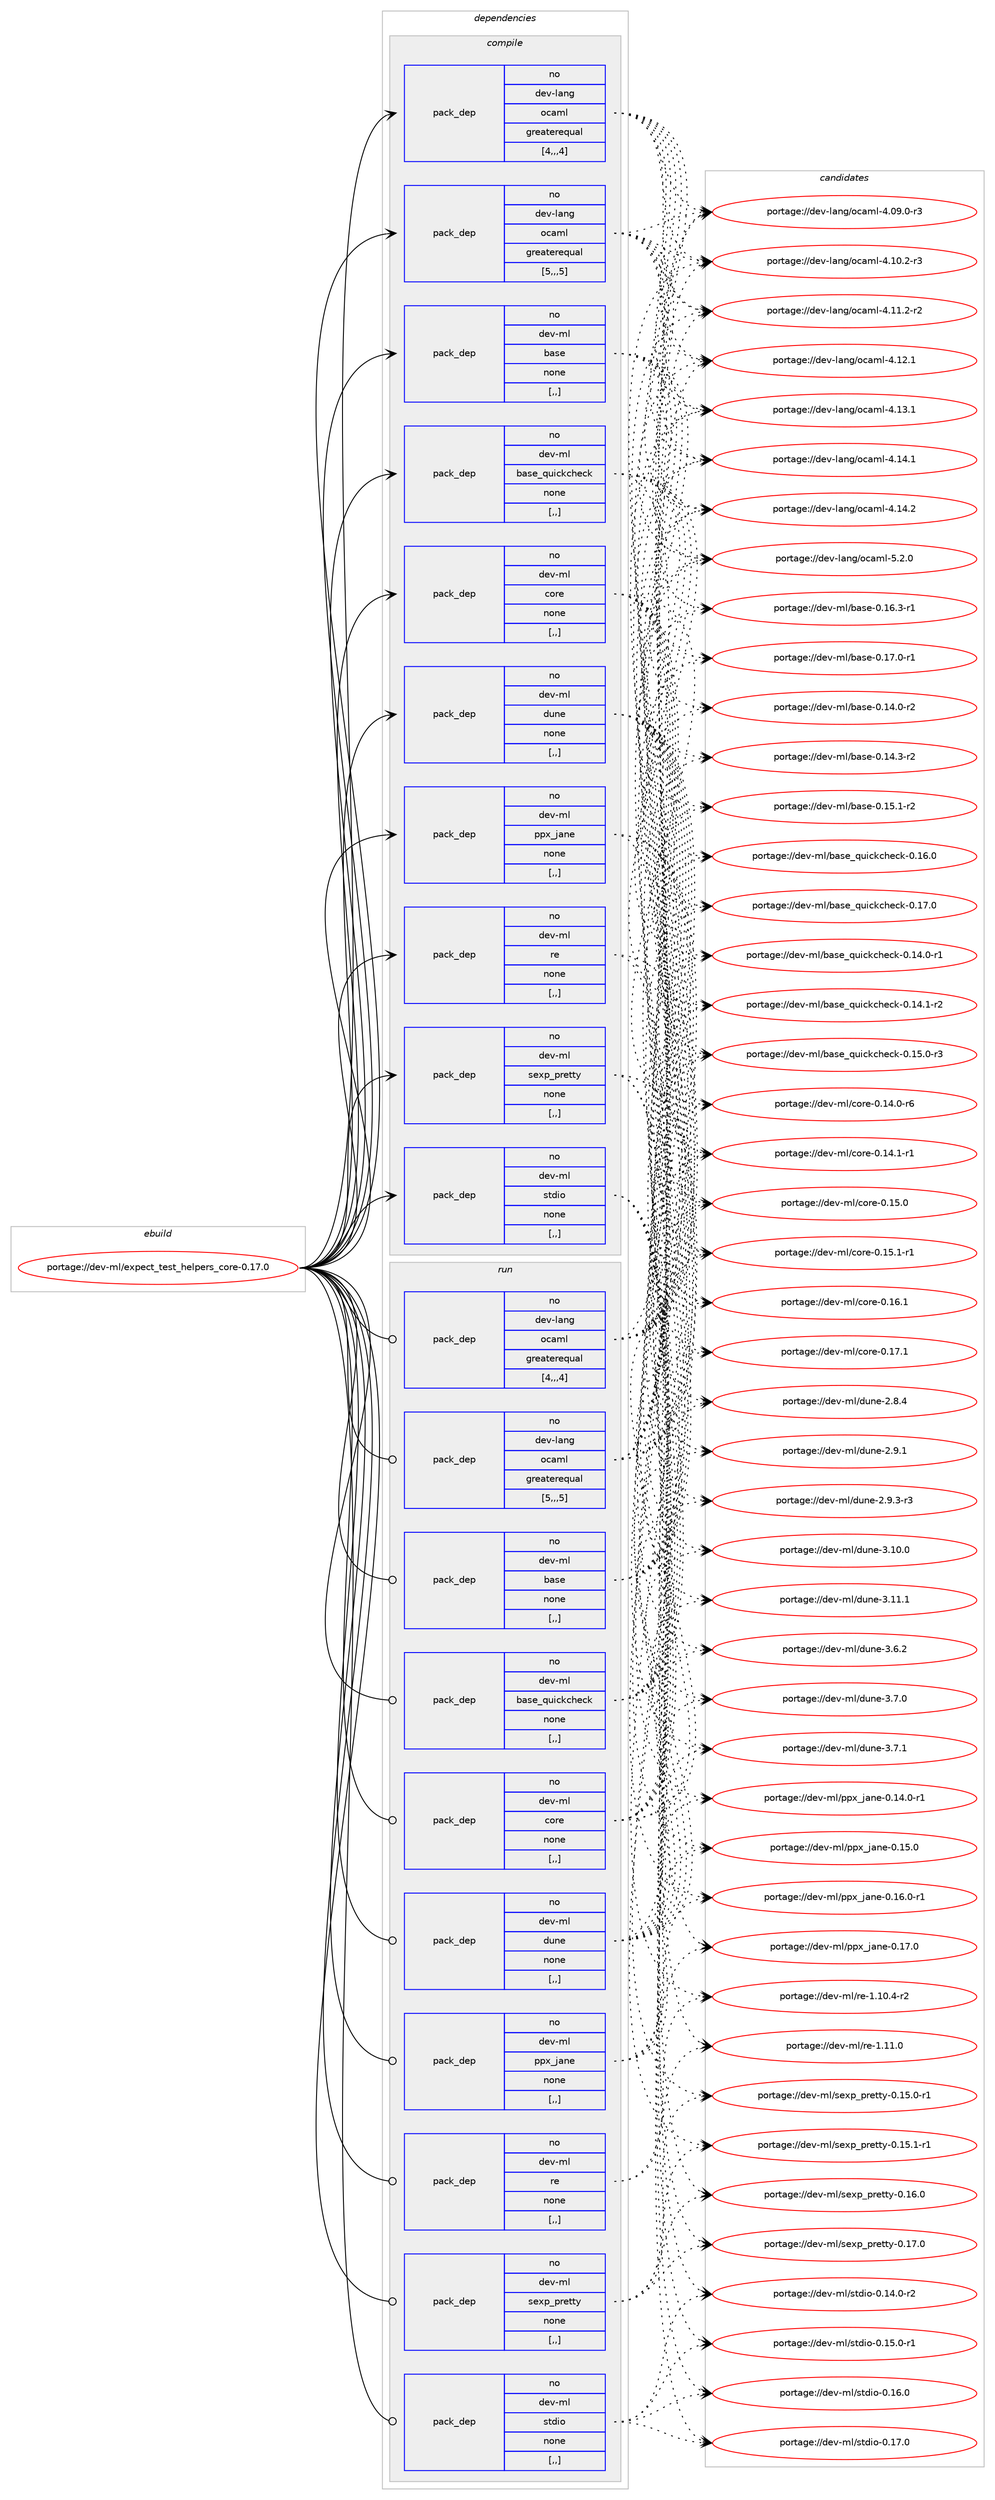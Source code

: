 digraph prolog {

# *************
# Graph options
# *************

newrank=true;
concentrate=true;
compound=true;
graph [rankdir=LR,fontname=Helvetica,fontsize=10,ranksep=1.5];#, ranksep=2.5, nodesep=0.2];
edge  [arrowhead=vee];
node  [fontname=Helvetica,fontsize=10];

# **********
# The ebuild
# **********

subgraph cluster_leftcol {
color=gray;
rank=same;
label=<<i>ebuild</i>>;
id [label="portage://dev-ml/expect_test_helpers_core-0.17.0", color=red, width=4, href="../dev-ml/expect_test_helpers_core-0.17.0.svg"];
}

# ****************
# The dependencies
# ****************

subgraph cluster_midcol {
color=gray;
label=<<i>dependencies</i>>;
subgraph cluster_compile {
fillcolor="#eeeeee";
style=filled;
label=<<i>compile</i>>;
subgraph pack86425 {
dependency116057 [label=<<TABLE BORDER="0" CELLBORDER="1" CELLSPACING="0" CELLPADDING="4" WIDTH="220"><TR><TD ROWSPAN="6" CELLPADDING="30">pack_dep</TD></TR><TR><TD WIDTH="110">no</TD></TR><TR><TD>dev-lang</TD></TR><TR><TD>ocaml</TD></TR><TR><TD>greaterequal</TD></TR><TR><TD>[4,,,4]</TD></TR></TABLE>>, shape=none, color=blue];
}
id:e -> dependency116057:w [weight=20,style="solid",arrowhead="vee"];
subgraph pack86426 {
dependency116058 [label=<<TABLE BORDER="0" CELLBORDER="1" CELLSPACING="0" CELLPADDING="4" WIDTH="220"><TR><TD ROWSPAN="6" CELLPADDING="30">pack_dep</TD></TR><TR><TD WIDTH="110">no</TD></TR><TR><TD>dev-lang</TD></TR><TR><TD>ocaml</TD></TR><TR><TD>greaterequal</TD></TR><TR><TD>[5,,,5]</TD></TR></TABLE>>, shape=none, color=blue];
}
id:e -> dependency116058:w [weight=20,style="solid",arrowhead="vee"];
subgraph pack86427 {
dependency116059 [label=<<TABLE BORDER="0" CELLBORDER="1" CELLSPACING="0" CELLPADDING="4" WIDTH="220"><TR><TD ROWSPAN="6" CELLPADDING="30">pack_dep</TD></TR><TR><TD WIDTH="110">no</TD></TR><TR><TD>dev-ml</TD></TR><TR><TD>base</TD></TR><TR><TD>none</TD></TR><TR><TD>[,,]</TD></TR></TABLE>>, shape=none, color=blue];
}
id:e -> dependency116059:w [weight=20,style="solid",arrowhead="vee"];
subgraph pack86428 {
dependency116060 [label=<<TABLE BORDER="0" CELLBORDER="1" CELLSPACING="0" CELLPADDING="4" WIDTH="220"><TR><TD ROWSPAN="6" CELLPADDING="30">pack_dep</TD></TR><TR><TD WIDTH="110">no</TD></TR><TR><TD>dev-ml</TD></TR><TR><TD>base_quickcheck</TD></TR><TR><TD>none</TD></TR><TR><TD>[,,]</TD></TR></TABLE>>, shape=none, color=blue];
}
id:e -> dependency116060:w [weight=20,style="solid",arrowhead="vee"];
subgraph pack86429 {
dependency116061 [label=<<TABLE BORDER="0" CELLBORDER="1" CELLSPACING="0" CELLPADDING="4" WIDTH="220"><TR><TD ROWSPAN="6" CELLPADDING="30">pack_dep</TD></TR><TR><TD WIDTH="110">no</TD></TR><TR><TD>dev-ml</TD></TR><TR><TD>core</TD></TR><TR><TD>none</TD></TR><TR><TD>[,,]</TD></TR></TABLE>>, shape=none, color=blue];
}
id:e -> dependency116061:w [weight=20,style="solid",arrowhead="vee"];
subgraph pack86430 {
dependency116062 [label=<<TABLE BORDER="0" CELLBORDER="1" CELLSPACING="0" CELLPADDING="4" WIDTH="220"><TR><TD ROWSPAN="6" CELLPADDING="30">pack_dep</TD></TR><TR><TD WIDTH="110">no</TD></TR><TR><TD>dev-ml</TD></TR><TR><TD>dune</TD></TR><TR><TD>none</TD></TR><TR><TD>[,,]</TD></TR></TABLE>>, shape=none, color=blue];
}
id:e -> dependency116062:w [weight=20,style="solid",arrowhead="vee"];
subgraph pack86431 {
dependency116063 [label=<<TABLE BORDER="0" CELLBORDER="1" CELLSPACING="0" CELLPADDING="4" WIDTH="220"><TR><TD ROWSPAN="6" CELLPADDING="30">pack_dep</TD></TR><TR><TD WIDTH="110">no</TD></TR><TR><TD>dev-ml</TD></TR><TR><TD>ppx_jane</TD></TR><TR><TD>none</TD></TR><TR><TD>[,,]</TD></TR></TABLE>>, shape=none, color=blue];
}
id:e -> dependency116063:w [weight=20,style="solid",arrowhead="vee"];
subgraph pack86432 {
dependency116064 [label=<<TABLE BORDER="0" CELLBORDER="1" CELLSPACING="0" CELLPADDING="4" WIDTH="220"><TR><TD ROWSPAN="6" CELLPADDING="30">pack_dep</TD></TR><TR><TD WIDTH="110">no</TD></TR><TR><TD>dev-ml</TD></TR><TR><TD>re</TD></TR><TR><TD>none</TD></TR><TR><TD>[,,]</TD></TR></TABLE>>, shape=none, color=blue];
}
id:e -> dependency116064:w [weight=20,style="solid",arrowhead="vee"];
subgraph pack86433 {
dependency116065 [label=<<TABLE BORDER="0" CELLBORDER="1" CELLSPACING="0" CELLPADDING="4" WIDTH="220"><TR><TD ROWSPAN="6" CELLPADDING="30">pack_dep</TD></TR><TR><TD WIDTH="110">no</TD></TR><TR><TD>dev-ml</TD></TR><TR><TD>sexp_pretty</TD></TR><TR><TD>none</TD></TR><TR><TD>[,,]</TD></TR></TABLE>>, shape=none, color=blue];
}
id:e -> dependency116065:w [weight=20,style="solid",arrowhead="vee"];
subgraph pack86434 {
dependency116066 [label=<<TABLE BORDER="0" CELLBORDER="1" CELLSPACING="0" CELLPADDING="4" WIDTH="220"><TR><TD ROWSPAN="6" CELLPADDING="30">pack_dep</TD></TR><TR><TD WIDTH="110">no</TD></TR><TR><TD>dev-ml</TD></TR><TR><TD>stdio</TD></TR><TR><TD>none</TD></TR><TR><TD>[,,]</TD></TR></TABLE>>, shape=none, color=blue];
}
id:e -> dependency116066:w [weight=20,style="solid",arrowhead="vee"];
}
subgraph cluster_compileandrun {
fillcolor="#eeeeee";
style=filled;
label=<<i>compile and run</i>>;
}
subgraph cluster_run {
fillcolor="#eeeeee";
style=filled;
label=<<i>run</i>>;
subgraph pack86435 {
dependency116067 [label=<<TABLE BORDER="0" CELLBORDER="1" CELLSPACING="0" CELLPADDING="4" WIDTH="220"><TR><TD ROWSPAN="6" CELLPADDING="30">pack_dep</TD></TR><TR><TD WIDTH="110">no</TD></TR><TR><TD>dev-lang</TD></TR><TR><TD>ocaml</TD></TR><TR><TD>greaterequal</TD></TR><TR><TD>[4,,,4]</TD></TR></TABLE>>, shape=none, color=blue];
}
id:e -> dependency116067:w [weight=20,style="solid",arrowhead="odot"];
subgraph pack86436 {
dependency116068 [label=<<TABLE BORDER="0" CELLBORDER="1" CELLSPACING="0" CELLPADDING="4" WIDTH="220"><TR><TD ROWSPAN="6" CELLPADDING="30">pack_dep</TD></TR><TR><TD WIDTH="110">no</TD></TR><TR><TD>dev-lang</TD></TR><TR><TD>ocaml</TD></TR><TR><TD>greaterequal</TD></TR><TR><TD>[5,,,5]</TD></TR></TABLE>>, shape=none, color=blue];
}
id:e -> dependency116068:w [weight=20,style="solid",arrowhead="odot"];
subgraph pack86437 {
dependency116069 [label=<<TABLE BORDER="0" CELLBORDER="1" CELLSPACING="0" CELLPADDING="4" WIDTH="220"><TR><TD ROWSPAN="6" CELLPADDING="30">pack_dep</TD></TR><TR><TD WIDTH="110">no</TD></TR><TR><TD>dev-ml</TD></TR><TR><TD>base</TD></TR><TR><TD>none</TD></TR><TR><TD>[,,]</TD></TR></TABLE>>, shape=none, color=blue];
}
id:e -> dependency116069:w [weight=20,style="solid",arrowhead="odot"];
subgraph pack86438 {
dependency116070 [label=<<TABLE BORDER="0" CELLBORDER="1" CELLSPACING="0" CELLPADDING="4" WIDTH="220"><TR><TD ROWSPAN="6" CELLPADDING="30">pack_dep</TD></TR><TR><TD WIDTH="110">no</TD></TR><TR><TD>dev-ml</TD></TR><TR><TD>base_quickcheck</TD></TR><TR><TD>none</TD></TR><TR><TD>[,,]</TD></TR></TABLE>>, shape=none, color=blue];
}
id:e -> dependency116070:w [weight=20,style="solid",arrowhead="odot"];
subgraph pack86439 {
dependency116071 [label=<<TABLE BORDER="0" CELLBORDER="1" CELLSPACING="0" CELLPADDING="4" WIDTH="220"><TR><TD ROWSPAN="6" CELLPADDING="30">pack_dep</TD></TR><TR><TD WIDTH="110">no</TD></TR><TR><TD>dev-ml</TD></TR><TR><TD>core</TD></TR><TR><TD>none</TD></TR><TR><TD>[,,]</TD></TR></TABLE>>, shape=none, color=blue];
}
id:e -> dependency116071:w [weight=20,style="solid",arrowhead="odot"];
subgraph pack86440 {
dependency116072 [label=<<TABLE BORDER="0" CELLBORDER="1" CELLSPACING="0" CELLPADDING="4" WIDTH="220"><TR><TD ROWSPAN="6" CELLPADDING="30">pack_dep</TD></TR><TR><TD WIDTH="110">no</TD></TR><TR><TD>dev-ml</TD></TR><TR><TD>dune</TD></TR><TR><TD>none</TD></TR><TR><TD>[,,]</TD></TR></TABLE>>, shape=none, color=blue];
}
id:e -> dependency116072:w [weight=20,style="solid",arrowhead="odot"];
subgraph pack86441 {
dependency116073 [label=<<TABLE BORDER="0" CELLBORDER="1" CELLSPACING="0" CELLPADDING="4" WIDTH="220"><TR><TD ROWSPAN="6" CELLPADDING="30">pack_dep</TD></TR><TR><TD WIDTH="110">no</TD></TR><TR><TD>dev-ml</TD></TR><TR><TD>ppx_jane</TD></TR><TR><TD>none</TD></TR><TR><TD>[,,]</TD></TR></TABLE>>, shape=none, color=blue];
}
id:e -> dependency116073:w [weight=20,style="solid",arrowhead="odot"];
subgraph pack86442 {
dependency116074 [label=<<TABLE BORDER="0" CELLBORDER="1" CELLSPACING="0" CELLPADDING="4" WIDTH="220"><TR><TD ROWSPAN="6" CELLPADDING="30">pack_dep</TD></TR><TR><TD WIDTH="110">no</TD></TR><TR><TD>dev-ml</TD></TR><TR><TD>re</TD></TR><TR><TD>none</TD></TR><TR><TD>[,,]</TD></TR></TABLE>>, shape=none, color=blue];
}
id:e -> dependency116074:w [weight=20,style="solid",arrowhead="odot"];
subgraph pack86443 {
dependency116075 [label=<<TABLE BORDER="0" CELLBORDER="1" CELLSPACING="0" CELLPADDING="4" WIDTH="220"><TR><TD ROWSPAN="6" CELLPADDING="30">pack_dep</TD></TR><TR><TD WIDTH="110">no</TD></TR><TR><TD>dev-ml</TD></TR><TR><TD>sexp_pretty</TD></TR><TR><TD>none</TD></TR><TR><TD>[,,]</TD></TR></TABLE>>, shape=none, color=blue];
}
id:e -> dependency116075:w [weight=20,style="solid",arrowhead="odot"];
subgraph pack86444 {
dependency116076 [label=<<TABLE BORDER="0" CELLBORDER="1" CELLSPACING="0" CELLPADDING="4" WIDTH="220"><TR><TD ROWSPAN="6" CELLPADDING="30">pack_dep</TD></TR><TR><TD WIDTH="110">no</TD></TR><TR><TD>dev-ml</TD></TR><TR><TD>stdio</TD></TR><TR><TD>none</TD></TR><TR><TD>[,,]</TD></TR></TABLE>>, shape=none, color=blue];
}
id:e -> dependency116076:w [weight=20,style="solid",arrowhead="odot"];
}
}

# **************
# The candidates
# **************

subgraph cluster_choices {
rank=same;
color=gray;
label=<<i>candidates</i>>;

subgraph choice86425 {
color=black;
nodesep=1;
choice1001011184510897110103471119997109108455246485746484511451 [label="portage://dev-lang/ocaml-4.09.0-r3", color=red, width=4,href="../dev-lang/ocaml-4.09.0-r3.svg"];
choice1001011184510897110103471119997109108455246494846504511451 [label="portage://dev-lang/ocaml-4.10.2-r3", color=red, width=4,href="../dev-lang/ocaml-4.10.2-r3.svg"];
choice1001011184510897110103471119997109108455246494946504511450 [label="portage://dev-lang/ocaml-4.11.2-r2", color=red, width=4,href="../dev-lang/ocaml-4.11.2-r2.svg"];
choice100101118451089711010347111999710910845524649504649 [label="portage://dev-lang/ocaml-4.12.1", color=red, width=4,href="../dev-lang/ocaml-4.12.1.svg"];
choice100101118451089711010347111999710910845524649514649 [label="portage://dev-lang/ocaml-4.13.1", color=red, width=4,href="../dev-lang/ocaml-4.13.1.svg"];
choice100101118451089711010347111999710910845524649524649 [label="portage://dev-lang/ocaml-4.14.1", color=red, width=4,href="../dev-lang/ocaml-4.14.1.svg"];
choice100101118451089711010347111999710910845524649524650 [label="portage://dev-lang/ocaml-4.14.2", color=red, width=4,href="../dev-lang/ocaml-4.14.2.svg"];
choice1001011184510897110103471119997109108455346504648 [label="portage://dev-lang/ocaml-5.2.0", color=red, width=4,href="../dev-lang/ocaml-5.2.0.svg"];
dependency116057:e -> choice1001011184510897110103471119997109108455246485746484511451:w [style=dotted,weight="100"];
dependency116057:e -> choice1001011184510897110103471119997109108455246494846504511451:w [style=dotted,weight="100"];
dependency116057:e -> choice1001011184510897110103471119997109108455246494946504511450:w [style=dotted,weight="100"];
dependency116057:e -> choice100101118451089711010347111999710910845524649504649:w [style=dotted,weight="100"];
dependency116057:e -> choice100101118451089711010347111999710910845524649514649:w [style=dotted,weight="100"];
dependency116057:e -> choice100101118451089711010347111999710910845524649524649:w [style=dotted,weight="100"];
dependency116057:e -> choice100101118451089711010347111999710910845524649524650:w [style=dotted,weight="100"];
dependency116057:e -> choice1001011184510897110103471119997109108455346504648:w [style=dotted,weight="100"];
}
subgraph choice86426 {
color=black;
nodesep=1;
choice1001011184510897110103471119997109108455246485746484511451 [label="portage://dev-lang/ocaml-4.09.0-r3", color=red, width=4,href="../dev-lang/ocaml-4.09.0-r3.svg"];
choice1001011184510897110103471119997109108455246494846504511451 [label="portage://dev-lang/ocaml-4.10.2-r3", color=red, width=4,href="../dev-lang/ocaml-4.10.2-r3.svg"];
choice1001011184510897110103471119997109108455246494946504511450 [label="portage://dev-lang/ocaml-4.11.2-r2", color=red, width=4,href="../dev-lang/ocaml-4.11.2-r2.svg"];
choice100101118451089711010347111999710910845524649504649 [label="portage://dev-lang/ocaml-4.12.1", color=red, width=4,href="../dev-lang/ocaml-4.12.1.svg"];
choice100101118451089711010347111999710910845524649514649 [label="portage://dev-lang/ocaml-4.13.1", color=red, width=4,href="../dev-lang/ocaml-4.13.1.svg"];
choice100101118451089711010347111999710910845524649524649 [label="portage://dev-lang/ocaml-4.14.1", color=red, width=4,href="../dev-lang/ocaml-4.14.1.svg"];
choice100101118451089711010347111999710910845524649524650 [label="portage://dev-lang/ocaml-4.14.2", color=red, width=4,href="../dev-lang/ocaml-4.14.2.svg"];
choice1001011184510897110103471119997109108455346504648 [label="portage://dev-lang/ocaml-5.2.0", color=red, width=4,href="../dev-lang/ocaml-5.2.0.svg"];
dependency116058:e -> choice1001011184510897110103471119997109108455246485746484511451:w [style=dotted,weight="100"];
dependency116058:e -> choice1001011184510897110103471119997109108455246494846504511451:w [style=dotted,weight="100"];
dependency116058:e -> choice1001011184510897110103471119997109108455246494946504511450:w [style=dotted,weight="100"];
dependency116058:e -> choice100101118451089711010347111999710910845524649504649:w [style=dotted,weight="100"];
dependency116058:e -> choice100101118451089711010347111999710910845524649514649:w [style=dotted,weight="100"];
dependency116058:e -> choice100101118451089711010347111999710910845524649524649:w [style=dotted,weight="100"];
dependency116058:e -> choice100101118451089711010347111999710910845524649524650:w [style=dotted,weight="100"];
dependency116058:e -> choice1001011184510897110103471119997109108455346504648:w [style=dotted,weight="100"];
}
subgraph choice86427 {
color=black;
nodesep=1;
choice10010111845109108479897115101454846495246484511450 [label="portage://dev-ml/base-0.14.0-r2", color=red, width=4,href="../dev-ml/base-0.14.0-r2.svg"];
choice10010111845109108479897115101454846495246514511450 [label="portage://dev-ml/base-0.14.3-r2", color=red, width=4,href="../dev-ml/base-0.14.3-r2.svg"];
choice10010111845109108479897115101454846495346494511450 [label="portage://dev-ml/base-0.15.1-r2", color=red, width=4,href="../dev-ml/base-0.15.1-r2.svg"];
choice10010111845109108479897115101454846495446514511449 [label="portage://dev-ml/base-0.16.3-r1", color=red, width=4,href="../dev-ml/base-0.16.3-r1.svg"];
choice10010111845109108479897115101454846495546484511449 [label="portage://dev-ml/base-0.17.0-r1", color=red, width=4,href="../dev-ml/base-0.17.0-r1.svg"];
dependency116059:e -> choice10010111845109108479897115101454846495246484511450:w [style=dotted,weight="100"];
dependency116059:e -> choice10010111845109108479897115101454846495246514511450:w [style=dotted,weight="100"];
dependency116059:e -> choice10010111845109108479897115101454846495346494511450:w [style=dotted,weight="100"];
dependency116059:e -> choice10010111845109108479897115101454846495446514511449:w [style=dotted,weight="100"];
dependency116059:e -> choice10010111845109108479897115101454846495546484511449:w [style=dotted,weight="100"];
}
subgraph choice86428 {
color=black;
nodesep=1;
choice1001011184510910847989711510195113117105991079910410199107454846495246484511449 [label="portage://dev-ml/base_quickcheck-0.14.0-r1", color=red, width=4,href="../dev-ml/base_quickcheck-0.14.0-r1.svg"];
choice1001011184510910847989711510195113117105991079910410199107454846495246494511450 [label="portage://dev-ml/base_quickcheck-0.14.1-r2", color=red, width=4,href="../dev-ml/base_quickcheck-0.14.1-r2.svg"];
choice1001011184510910847989711510195113117105991079910410199107454846495346484511451 [label="portage://dev-ml/base_quickcheck-0.15.0-r3", color=red, width=4,href="../dev-ml/base_quickcheck-0.15.0-r3.svg"];
choice100101118451091084798971151019511311710599107991041019910745484649544648 [label="portage://dev-ml/base_quickcheck-0.16.0", color=red, width=4,href="../dev-ml/base_quickcheck-0.16.0.svg"];
choice100101118451091084798971151019511311710599107991041019910745484649554648 [label="portage://dev-ml/base_quickcheck-0.17.0", color=red, width=4,href="../dev-ml/base_quickcheck-0.17.0.svg"];
dependency116060:e -> choice1001011184510910847989711510195113117105991079910410199107454846495246484511449:w [style=dotted,weight="100"];
dependency116060:e -> choice1001011184510910847989711510195113117105991079910410199107454846495246494511450:w [style=dotted,weight="100"];
dependency116060:e -> choice1001011184510910847989711510195113117105991079910410199107454846495346484511451:w [style=dotted,weight="100"];
dependency116060:e -> choice100101118451091084798971151019511311710599107991041019910745484649544648:w [style=dotted,weight="100"];
dependency116060:e -> choice100101118451091084798971151019511311710599107991041019910745484649554648:w [style=dotted,weight="100"];
}
subgraph choice86429 {
color=black;
nodesep=1;
choice100101118451091084799111114101454846495246484511454 [label="portage://dev-ml/core-0.14.0-r6", color=red, width=4,href="../dev-ml/core-0.14.0-r6.svg"];
choice100101118451091084799111114101454846495246494511449 [label="portage://dev-ml/core-0.14.1-r1", color=red, width=4,href="../dev-ml/core-0.14.1-r1.svg"];
choice10010111845109108479911111410145484649534648 [label="portage://dev-ml/core-0.15.0", color=red, width=4,href="../dev-ml/core-0.15.0.svg"];
choice100101118451091084799111114101454846495346494511449 [label="portage://dev-ml/core-0.15.1-r1", color=red, width=4,href="../dev-ml/core-0.15.1-r1.svg"];
choice10010111845109108479911111410145484649544649 [label="portage://dev-ml/core-0.16.1", color=red, width=4,href="../dev-ml/core-0.16.1.svg"];
choice10010111845109108479911111410145484649554649 [label="portage://dev-ml/core-0.17.1", color=red, width=4,href="../dev-ml/core-0.17.1.svg"];
dependency116061:e -> choice100101118451091084799111114101454846495246484511454:w [style=dotted,weight="100"];
dependency116061:e -> choice100101118451091084799111114101454846495246494511449:w [style=dotted,weight="100"];
dependency116061:e -> choice10010111845109108479911111410145484649534648:w [style=dotted,weight="100"];
dependency116061:e -> choice100101118451091084799111114101454846495346494511449:w [style=dotted,weight="100"];
dependency116061:e -> choice10010111845109108479911111410145484649544649:w [style=dotted,weight="100"];
dependency116061:e -> choice10010111845109108479911111410145484649554649:w [style=dotted,weight="100"];
}
subgraph choice86430 {
color=black;
nodesep=1;
choice1001011184510910847100117110101455046564652 [label="portage://dev-ml/dune-2.8.4", color=red, width=4,href="../dev-ml/dune-2.8.4.svg"];
choice1001011184510910847100117110101455046574649 [label="portage://dev-ml/dune-2.9.1", color=red, width=4,href="../dev-ml/dune-2.9.1.svg"];
choice10010111845109108471001171101014550465746514511451 [label="portage://dev-ml/dune-2.9.3-r3", color=red, width=4,href="../dev-ml/dune-2.9.3-r3.svg"];
choice100101118451091084710011711010145514649484648 [label="portage://dev-ml/dune-3.10.0", color=red, width=4,href="../dev-ml/dune-3.10.0.svg"];
choice100101118451091084710011711010145514649494649 [label="portage://dev-ml/dune-3.11.1", color=red, width=4,href="../dev-ml/dune-3.11.1.svg"];
choice1001011184510910847100117110101455146544650 [label="portage://dev-ml/dune-3.6.2", color=red, width=4,href="../dev-ml/dune-3.6.2.svg"];
choice1001011184510910847100117110101455146554648 [label="portage://dev-ml/dune-3.7.0", color=red, width=4,href="../dev-ml/dune-3.7.0.svg"];
choice1001011184510910847100117110101455146554649 [label="portage://dev-ml/dune-3.7.1", color=red, width=4,href="../dev-ml/dune-3.7.1.svg"];
dependency116062:e -> choice1001011184510910847100117110101455046564652:w [style=dotted,weight="100"];
dependency116062:e -> choice1001011184510910847100117110101455046574649:w [style=dotted,weight="100"];
dependency116062:e -> choice10010111845109108471001171101014550465746514511451:w [style=dotted,weight="100"];
dependency116062:e -> choice100101118451091084710011711010145514649484648:w [style=dotted,weight="100"];
dependency116062:e -> choice100101118451091084710011711010145514649494649:w [style=dotted,weight="100"];
dependency116062:e -> choice1001011184510910847100117110101455146544650:w [style=dotted,weight="100"];
dependency116062:e -> choice1001011184510910847100117110101455146554648:w [style=dotted,weight="100"];
dependency116062:e -> choice1001011184510910847100117110101455146554649:w [style=dotted,weight="100"];
}
subgraph choice86431 {
color=black;
nodesep=1;
choice10010111845109108471121121209510697110101454846495246484511449 [label="portage://dev-ml/ppx_jane-0.14.0-r1", color=red, width=4,href="../dev-ml/ppx_jane-0.14.0-r1.svg"];
choice1001011184510910847112112120951069711010145484649534648 [label="portage://dev-ml/ppx_jane-0.15.0", color=red, width=4,href="../dev-ml/ppx_jane-0.15.0.svg"];
choice10010111845109108471121121209510697110101454846495446484511449 [label="portage://dev-ml/ppx_jane-0.16.0-r1", color=red, width=4,href="../dev-ml/ppx_jane-0.16.0-r1.svg"];
choice1001011184510910847112112120951069711010145484649554648 [label="portage://dev-ml/ppx_jane-0.17.0", color=red, width=4,href="../dev-ml/ppx_jane-0.17.0.svg"];
dependency116063:e -> choice10010111845109108471121121209510697110101454846495246484511449:w [style=dotted,weight="100"];
dependency116063:e -> choice1001011184510910847112112120951069711010145484649534648:w [style=dotted,weight="100"];
dependency116063:e -> choice10010111845109108471121121209510697110101454846495446484511449:w [style=dotted,weight="100"];
dependency116063:e -> choice1001011184510910847112112120951069711010145484649554648:w [style=dotted,weight="100"];
}
subgraph choice86432 {
color=black;
nodesep=1;
choice1001011184510910847114101454946494846524511450 [label="portage://dev-ml/re-1.10.4-r2", color=red, width=4,href="../dev-ml/re-1.10.4-r2.svg"];
choice100101118451091084711410145494649494648 [label="portage://dev-ml/re-1.11.0", color=red, width=4,href="../dev-ml/re-1.11.0.svg"];
dependency116064:e -> choice1001011184510910847114101454946494846524511450:w [style=dotted,weight="100"];
dependency116064:e -> choice100101118451091084711410145494649494648:w [style=dotted,weight="100"];
}
subgraph choice86433 {
color=black;
nodesep=1;
choice100101118451091084711510112011295112114101116116121454846495346484511449 [label="portage://dev-ml/sexp_pretty-0.15.0-r1", color=red, width=4,href="../dev-ml/sexp_pretty-0.15.0-r1.svg"];
choice100101118451091084711510112011295112114101116116121454846495346494511449 [label="portage://dev-ml/sexp_pretty-0.15.1-r1", color=red, width=4,href="../dev-ml/sexp_pretty-0.15.1-r1.svg"];
choice10010111845109108471151011201129511211410111611612145484649544648 [label="portage://dev-ml/sexp_pretty-0.16.0", color=red, width=4,href="../dev-ml/sexp_pretty-0.16.0.svg"];
choice10010111845109108471151011201129511211410111611612145484649554648 [label="portage://dev-ml/sexp_pretty-0.17.0", color=red, width=4,href="../dev-ml/sexp_pretty-0.17.0.svg"];
dependency116065:e -> choice100101118451091084711510112011295112114101116116121454846495346484511449:w [style=dotted,weight="100"];
dependency116065:e -> choice100101118451091084711510112011295112114101116116121454846495346494511449:w [style=dotted,weight="100"];
dependency116065:e -> choice10010111845109108471151011201129511211410111611612145484649544648:w [style=dotted,weight="100"];
dependency116065:e -> choice10010111845109108471151011201129511211410111611612145484649554648:w [style=dotted,weight="100"];
}
subgraph choice86434 {
color=black;
nodesep=1;
choice1001011184510910847115116100105111454846495246484511450 [label="portage://dev-ml/stdio-0.14.0-r2", color=red, width=4,href="../dev-ml/stdio-0.14.0-r2.svg"];
choice1001011184510910847115116100105111454846495346484511449 [label="portage://dev-ml/stdio-0.15.0-r1", color=red, width=4,href="../dev-ml/stdio-0.15.0-r1.svg"];
choice100101118451091084711511610010511145484649544648 [label="portage://dev-ml/stdio-0.16.0", color=red, width=4,href="../dev-ml/stdio-0.16.0.svg"];
choice100101118451091084711511610010511145484649554648 [label="portage://dev-ml/stdio-0.17.0", color=red, width=4,href="../dev-ml/stdio-0.17.0.svg"];
dependency116066:e -> choice1001011184510910847115116100105111454846495246484511450:w [style=dotted,weight="100"];
dependency116066:e -> choice1001011184510910847115116100105111454846495346484511449:w [style=dotted,weight="100"];
dependency116066:e -> choice100101118451091084711511610010511145484649544648:w [style=dotted,weight="100"];
dependency116066:e -> choice100101118451091084711511610010511145484649554648:w [style=dotted,weight="100"];
}
subgraph choice86435 {
color=black;
nodesep=1;
choice1001011184510897110103471119997109108455246485746484511451 [label="portage://dev-lang/ocaml-4.09.0-r3", color=red, width=4,href="../dev-lang/ocaml-4.09.0-r3.svg"];
choice1001011184510897110103471119997109108455246494846504511451 [label="portage://dev-lang/ocaml-4.10.2-r3", color=red, width=4,href="../dev-lang/ocaml-4.10.2-r3.svg"];
choice1001011184510897110103471119997109108455246494946504511450 [label="portage://dev-lang/ocaml-4.11.2-r2", color=red, width=4,href="../dev-lang/ocaml-4.11.2-r2.svg"];
choice100101118451089711010347111999710910845524649504649 [label="portage://dev-lang/ocaml-4.12.1", color=red, width=4,href="../dev-lang/ocaml-4.12.1.svg"];
choice100101118451089711010347111999710910845524649514649 [label="portage://dev-lang/ocaml-4.13.1", color=red, width=4,href="../dev-lang/ocaml-4.13.1.svg"];
choice100101118451089711010347111999710910845524649524649 [label="portage://dev-lang/ocaml-4.14.1", color=red, width=4,href="../dev-lang/ocaml-4.14.1.svg"];
choice100101118451089711010347111999710910845524649524650 [label="portage://dev-lang/ocaml-4.14.2", color=red, width=4,href="../dev-lang/ocaml-4.14.2.svg"];
choice1001011184510897110103471119997109108455346504648 [label="portage://dev-lang/ocaml-5.2.0", color=red, width=4,href="../dev-lang/ocaml-5.2.0.svg"];
dependency116067:e -> choice1001011184510897110103471119997109108455246485746484511451:w [style=dotted,weight="100"];
dependency116067:e -> choice1001011184510897110103471119997109108455246494846504511451:w [style=dotted,weight="100"];
dependency116067:e -> choice1001011184510897110103471119997109108455246494946504511450:w [style=dotted,weight="100"];
dependency116067:e -> choice100101118451089711010347111999710910845524649504649:w [style=dotted,weight="100"];
dependency116067:e -> choice100101118451089711010347111999710910845524649514649:w [style=dotted,weight="100"];
dependency116067:e -> choice100101118451089711010347111999710910845524649524649:w [style=dotted,weight="100"];
dependency116067:e -> choice100101118451089711010347111999710910845524649524650:w [style=dotted,weight="100"];
dependency116067:e -> choice1001011184510897110103471119997109108455346504648:w [style=dotted,weight="100"];
}
subgraph choice86436 {
color=black;
nodesep=1;
choice1001011184510897110103471119997109108455246485746484511451 [label="portage://dev-lang/ocaml-4.09.0-r3", color=red, width=4,href="../dev-lang/ocaml-4.09.0-r3.svg"];
choice1001011184510897110103471119997109108455246494846504511451 [label="portage://dev-lang/ocaml-4.10.2-r3", color=red, width=4,href="../dev-lang/ocaml-4.10.2-r3.svg"];
choice1001011184510897110103471119997109108455246494946504511450 [label="portage://dev-lang/ocaml-4.11.2-r2", color=red, width=4,href="../dev-lang/ocaml-4.11.2-r2.svg"];
choice100101118451089711010347111999710910845524649504649 [label="portage://dev-lang/ocaml-4.12.1", color=red, width=4,href="../dev-lang/ocaml-4.12.1.svg"];
choice100101118451089711010347111999710910845524649514649 [label="portage://dev-lang/ocaml-4.13.1", color=red, width=4,href="../dev-lang/ocaml-4.13.1.svg"];
choice100101118451089711010347111999710910845524649524649 [label="portage://dev-lang/ocaml-4.14.1", color=red, width=4,href="../dev-lang/ocaml-4.14.1.svg"];
choice100101118451089711010347111999710910845524649524650 [label="portage://dev-lang/ocaml-4.14.2", color=red, width=4,href="../dev-lang/ocaml-4.14.2.svg"];
choice1001011184510897110103471119997109108455346504648 [label="portage://dev-lang/ocaml-5.2.0", color=red, width=4,href="../dev-lang/ocaml-5.2.0.svg"];
dependency116068:e -> choice1001011184510897110103471119997109108455246485746484511451:w [style=dotted,weight="100"];
dependency116068:e -> choice1001011184510897110103471119997109108455246494846504511451:w [style=dotted,weight="100"];
dependency116068:e -> choice1001011184510897110103471119997109108455246494946504511450:w [style=dotted,weight="100"];
dependency116068:e -> choice100101118451089711010347111999710910845524649504649:w [style=dotted,weight="100"];
dependency116068:e -> choice100101118451089711010347111999710910845524649514649:w [style=dotted,weight="100"];
dependency116068:e -> choice100101118451089711010347111999710910845524649524649:w [style=dotted,weight="100"];
dependency116068:e -> choice100101118451089711010347111999710910845524649524650:w [style=dotted,weight="100"];
dependency116068:e -> choice1001011184510897110103471119997109108455346504648:w [style=dotted,weight="100"];
}
subgraph choice86437 {
color=black;
nodesep=1;
choice10010111845109108479897115101454846495246484511450 [label="portage://dev-ml/base-0.14.0-r2", color=red, width=4,href="../dev-ml/base-0.14.0-r2.svg"];
choice10010111845109108479897115101454846495246514511450 [label="portage://dev-ml/base-0.14.3-r2", color=red, width=4,href="../dev-ml/base-0.14.3-r2.svg"];
choice10010111845109108479897115101454846495346494511450 [label="portage://dev-ml/base-0.15.1-r2", color=red, width=4,href="../dev-ml/base-0.15.1-r2.svg"];
choice10010111845109108479897115101454846495446514511449 [label="portage://dev-ml/base-0.16.3-r1", color=red, width=4,href="../dev-ml/base-0.16.3-r1.svg"];
choice10010111845109108479897115101454846495546484511449 [label="portage://dev-ml/base-0.17.0-r1", color=red, width=4,href="../dev-ml/base-0.17.0-r1.svg"];
dependency116069:e -> choice10010111845109108479897115101454846495246484511450:w [style=dotted,weight="100"];
dependency116069:e -> choice10010111845109108479897115101454846495246514511450:w [style=dotted,weight="100"];
dependency116069:e -> choice10010111845109108479897115101454846495346494511450:w [style=dotted,weight="100"];
dependency116069:e -> choice10010111845109108479897115101454846495446514511449:w [style=dotted,weight="100"];
dependency116069:e -> choice10010111845109108479897115101454846495546484511449:w [style=dotted,weight="100"];
}
subgraph choice86438 {
color=black;
nodesep=1;
choice1001011184510910847989711510195113117105991079910410199107454846495246484511449 [label="portage://dev-ml/base_quickcheck-0.14.0-r1", color=red, width=4,href="../dev-ml/base_quickcheck-0.14.0-r1.svg"];
choice1001011184510910847989711510195113117105991079910410199107454846495246494511450 [label="portage://dev-ml/base_quickcheck-0.14.1-r2", color=red, width=4,href="../dev-ml/base_quickcheck-0.14.1-r2.svg"];
choice1001011184510910847989711510195113117105991079910410199107454846495346484511451 [label="portage://dev-ml/base_quickcheck-0.15.0-r3", color=red, width=4,href="../dev-ml/base_quickcheck-0.15.0-r3.svg"];
choice100101118451091084798971151019511311710599107991041019910745484649544648 [label="portage://dev-ml/base_quickcheck-0.16.0", color=red, width=4,href="../dev-ml/base_quickcheck-0.16.0.svg"];
choice100101118451091084798971151019511311710599107991041019910745484649554648 [label="portage://dev-ml/base_quickcheck-0.17.0", color=red, width=4,href="../dev-ml/base_quickcheck-0.17.0.svg"];
dependency116070:e -> choice1001011184510910847989711510195113117105991079910410199107454846495246484511449:w [style=dotted,weight="100"];
dependency116070:e -> choice1001011184510910847989711510195113117105991079910410199107454846495246494511450:w [style=dotted,weight="100"];
dependency116070:e -> choice1001011184510910847989711510195113117105991079910410199107454846495346484511451:w [style=dotted,weight="100"];
dependency116070:e -> choice100101118451091084798971151019511311710599107991041019910745484649544648:w [style=dotted,weight="100"];
dependency116070:e -> choice100101118451091084798971151019511311710599107991041019910745484649554648:w [style=dotted,weight="100"];
}
subgraph choice86439 {
color=black;
nodesep=1;
choice100101118451091084799111114101454846495246484511454 [label="portage://dev-ml/core-0.14.0-r6", color=red, width=4,href="../dev-ml/core-0.14.0-r6.svg"];
choice100101118451091084799111114101454846495246494511449 [label="portage://dev-ml/core-0.14.1-r1", color=red, width=4,href="../dev-ml/core-0.14.1-r1.svg"];
choice10010111845109108479911111410145484649534648 [label="portage://dev-ml/core-0.15.0", color=red, width=4,href="../dev-ml/core-0.15.0.svg"];
choice100101118451091084799111114101454846495346494511449 [label="portage://dev-ml/core-0.15.1-r1", color=red, width=4,href="../dev-ml/core-0.15.1-r1.svg"];
choice10010111845109108479911111410145484649544649 [label="portage://dev-ml/core-0.16.1", color=red, width=4,href="../dev-ml/core-0.16.1.svg"];
choice10010111845109108479911111410145484649554649 [label="portage://dev-ml/core-0.17.1", color=red, width=4,href="../dev-ml/core-0.17.1.svg"];
dependency116071:e -> choice100101118451091084799111114101454846495246484511454:w [style=dotted,weight="100"];
dependency116071:e -> choice100101118451091084799111114101454846495246494511449:w [style=dotted,weight="100"];
dependency116071:e -> choice10010111845109108479911111410145484649534648:w [style=dotted,weight="100"];
dependency116071:e -> choice100101118451091084799111114101454846495346494511449:w [style=dotted,weight="100"];
dependency116071:e -> choice10010111845109108479911111410145484649544649:w [style=dotted,weight="100"];
dependency116071:e -> choice10010111845109108479911111410145484649554649:w [style=dotted,weight="100"];
}
subgraph choice86440 {
color=black;
nodesep=1;
choice1001011184510910847100117110101455046564652 [label="portage://dev-ml/dune-2.8.4", color=red, width=4,href="../dev-ml/dune-2.8.4.svg"];
choice1001011184510910847100117110101455046574649 [label="portage://dev-ml/dune-2.9.1", color=red, width=4,href="../dev-ml/dune-2.9.1.svg"];
choice10010111845109108471001171101014550465746514511451 [label="portage://dev-ml/dune-2.9.3-r3", color=red, width=4,href="../dev-ml/dune-2.9.3-r3.svg"];
choice100101118451091084710011711010145514649484648 [label="portage://dev-ml/dune-3.10.0", color=red, width=4,href="../dev-ml/dune-3.10.0.svg"];
choice100101118451091084710011711010145514649494649 [label="portage://dev-ml/dune-3.11.1", color=red, width=4,href="../dev-ml/dune-3.11.1.svg"];
choice1001011184510910847100117110101455146544650 [label="portage://dev-ml/dune-3.6.2", color=red, width=4,href="../dev-ml/dune-3.6.2.svg"];
choice1001011184510910847100117110101455146554648 [label="portage://dev-ml/dune-3.7.0", color=red, width=4,href="../dev-ml/dune-3.7.0.svg"];
choice1001011184510910847100117110101455146554649 [label="portage://dev-ml/dune-3.7.1", color=red, width=4,href="../dev-ml/dune-3.7.1.svg"];
dependency116072:e -> choice1001011184510910847100117110101455046564652:w [style=dotted,weight="100"];
dependency116072:e -> choice1001011184510910847100117110101455046574649:w [style=dotted,weight="100"];
dependency116072:e -> choice10010111845109108471001171101014550465746514511451:w [style=dotted,weight="100"];
dependency116072:e -> choice100101118451091084710011711010145514649484648:w [style=dotted,weight="100"];
dependency116072:e -> choice100101118451091084710011711010145514649494649:w [style=dotted,weight="100"];
dependency116072:e -> choice1001011184510910847100117110101455146544650:w [style=dotted,weight="100"];
dependency116072:e -> choice1001011184510910847100117110101455146554648:w [style=dotted,weight="100"];
dependency116072:e -> choice1001011184510910847100117110101455146554649:w [style=dotted,weight="100"];
}
subgraph choice86441 {
color=black;
nodesep=1;
choice10010111845109108471121121209510697110101454846495246484511449 [label="portage://dev-ml/ppx_jane-0.14.0-r1", color=red, width=4,href="../dev-ml/ppx_jane-0.14.0-r1.svg"];
choice1001011184510910847112112120951069711010145484649534648 [label="portage://dev-ml/ppx_jane-0.15.0", color=red, width=4,href="../dev-ml/ppx_jane-0.15.0.svg"];
choice10010111845109108471121121209510697110101454846495446484511449 [label="portage://dev-ml/ppx_jane-0.16.0-r1", color=red, width=4,href="../dev-ml/ppx_jane-0.16.0-r1.svg"];
choice1001011184510910847112112120951069711010145484649554648 [label="portage://dev-ml/ppx_jane-0.17.0", color=red, width=4,href="../dev-ml/ppx_jane-0.17.0.svg"];
dependency116073:e -> choice10010111845109108471121121209510697110101454846495246484511449:w [style=dotted,weight="100"];
dependency116073:e -> choice1001011184510910847112112120951069711010145484649534648:w [style=dotted,weight="100"];
dependency116073:e -> choice10010111845109108471121121209510697110101454846495446484511449:w [style=dotted,weight="100"];
dependency116073:e -> choice1001011184510910847112112120951069711010145484649554648:w [style=dotted,weight="100"];
}
subgraph choice86442 {
color=black;
nodesep=1;
choice1001011184510910847114101454946494846524511450 [label="portage://dev-ml/re-1.10.4-r2", color=red, width=4,href="../dev-ml/re-1.10.4-r2.svg"];
choice100101118451091084711410145494649494648 [label="portage://dev-ml/re-1.11.0", color=red, width=4,href="../dev-ml/re-1.11.0.svg"];
dependency116074:e -> choice1001011184510910847114101454946494846524511450:w [style=dotted,weight="100"];
dependency116074:e -> choice100101118451091084711410145494649494648:w [style=dotted,weight="100"];
}
subgraph choice86443 {
color=black;
nodesep=1;
choice100101118451091084711510112011295112114101116116121454846495346484511449 [label="portage://dev-ml/sexp_pretty-0.15.0-r1", color=red, width=4,href="../dev-ml/sexp_pretty-0.15.0-r1.svg"];
choice100101118451091084711510112011295112114101116116121454846495346494511449 [label="portage://dev-ml/sexp_pretty-0.15.1-r1", color=red, width=4,href="../dev-ml/sexp_pretty-0.15.1-r1.svg"];
choice10010111845109108471151011201129511211410111611612145484649544648 [label="portage://dev-ml/sexp_pretty-0.16.0", color=red, width=4,href="../dev-ml/sexp_pretty-0.16.0.svg"];
choice10010111845109108471151011201129511211410111611612145484649554648 [label="portage://dev-ml/sexp_pretty-0.17.0", color=red, width=4,href="../dev-ml/sexp_pretty-0.17.0.svg"];
dependency116075:e -> choice100101118451091084711510112011295112114101116116121454846495346484511449:w [style=dotted,weight="100"];
dependency116075:e -> choice100101118451091084711510112011295112114101116116121454846495346494511449:w [style=dotted,weight="100"];
dependency116075:e -> choice10010111845109108471151011201129511211410111611612145484649544648:w [style=dotted,weight="100"];
dependency116075:e -> choice10010111845109108471151011201129511211410111611612145484649554648:w [style=dotted,weight="100"];
}
subgraph choice86444 {
color=black;
nodesep=1;
choice1001011184510910847115116100105111454846495246484511450 [label="portage://dev-ml/stdio-0.14.0-r2", color=red, width=4,href="../dev-ml/stdio-0.14.0-r2.svg"];
choice1001011184510910847115116100105111454846495346484511449 [label="portage://dev-ml/stdio-0.15.0-r1", color=red, width=4,href="../dev-ml/stdio-0.15.0-r1.svg"];
choice100101118451091084711511610010511145484649544648 [label="portage://dev-ml/stdio-0.16.0", color=red, width=4,href="../dev-ml/stdio-0.16.0.svg"];
choice100101118451091084711511610010511145484649554648 [label="portage://dev-ml/stdio-0.17.0", color=red, width=4,href="../dev-ml/stdio-0.17.0.svg"];
dependency116076:e -> choice1001011184510910847115116100105111454846495246484511450:w [style=dotted,weight="100"];
dependency116076:e -> choice1001011184510910847115116100105111454846495346484511449:w [style=dotted,weight="100"];
dependency116076:e -> choice100101118451091084711511610010511145484649544648:w [style=dotted,weight="100"];
dependency116076:e -> choice100101118451091084711511610010511145484649554648:w [style=dotted,weight="100"];
}
}

}

